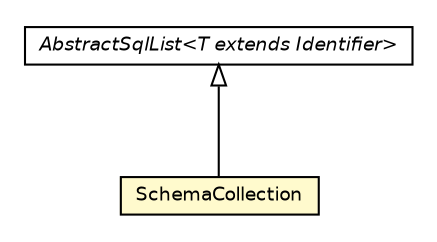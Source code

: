 #!/usr/local/bin/dot
#
# Class diagram 
# Generated by UMLGraph version R5_6 (http://www.umlgraph.org/)
#

digraph G {
	edge [fontname="Helvetica",fontsize=10,labelfontname="Helvetica",labelfontsize=10];
	node [fontname="Helvetica",fontsize=10,shape=plaintext];
	nodesep=0.25;
	ranksep=0.5;
	// net.ljcomputing.sql.collection.AbstractSqlList<T extends net.ljcomputing.sql.identifier.Identifier>
	c743 [label=<<table title="net.ljcomputing.sql.collection.AbstractSqlList" border="0" cellborder="1" cellspacing="0" cellpadding="2" port="p" href="./AbstractSqlList.html">
		<tr><td><table border="0" cellspacing="0" cellpadding="1">
<tr><td align="center" balign="center"><font face="Helvetica-Oblique"> AbstractSqlList&lt;T extends Identifier&gt; </font></td></tr>
		</table></td></tr>
		</table>>, URL="./AbstractSqlList.html", fontname="Helvetica", fontcolor="black", fontsize=9.0];
	// net.ljcomputing.sql.collection.SchemaCollection
	c747 [label=<<table title="net.ljcomputing.sql.collection.SchemaCollection" border="0" cellborder="1" cellspacing="0" cellpadding="2" port="p" bgcolor="lemonChiffon" href="./SchemaCollection.html">
		<tr><td><table border="0" cellspacing="0" cellpadding="1">
<tr><td align="center" balign="center"> SchemaCollection </td></tr>
		</table></td></tr>
		</table>>, URL="./SchemaCollection.html", fontname="Helvetica", fontcolor="black", fontsize=9.0];
	//net.ljcomputing.sql.collection.SchemaCollection extends net.ljcomputing.sql.collection.AbstractSqlList<net.ljcomputing.sql.identifier.schema.SchemaIdentifier>
	c743:p -> c747:p [dir=back,arrowtail=empty];
}

